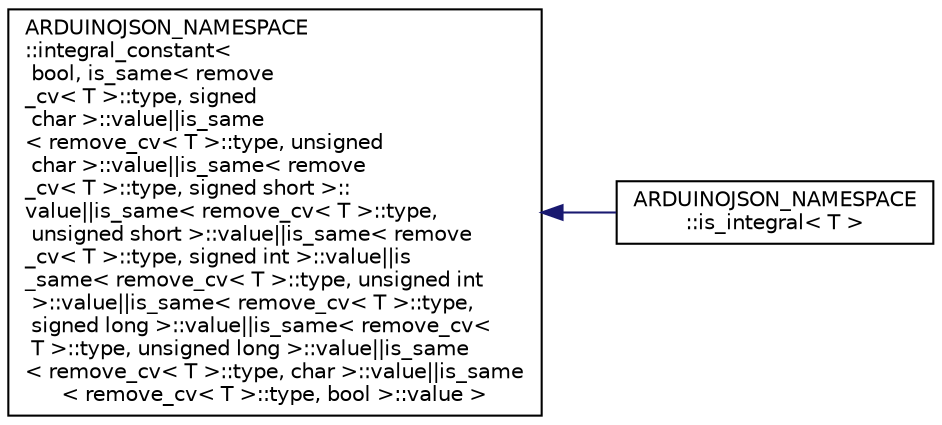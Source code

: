 digraph "Graphical Class Hierarchy"
{
 // LATEX_PDF_SIZE
  edge [fontname="Helvetica",fontsize="10",labelfontname="Helvetica",labelfontsize="10"];
  node [fontname="Helvetica",fontsize="10",shape=record];
  rankdir="LR";
  Node0 [label="ARDUINOJSON_NAMESPACE\l::integral_constant\<\l bool, is_same\< remove\l_cv\< T \>::type, signed\l char \>::value\|\|is_same\l\< remove_cv\< T \>::type, unsigned\l char \>::value\|\|is_same\< remove\l_cv\< T \>::type, signed short \>::\lvalue\|\|is_same\< remove_cv\< T \>::type,\l unsigned short \>::value\|\|is_same\< remove\l_cv\< T \>::type, signed int \>::value\|\|is\l_same\< remove_cv\< T \>::type, unsigned int\l \>::value\|\|is_same\< remove_cv\< T \>::type,\l signed long \>::value\|\|is_same\< remove_cv\<\l T \>::type, unsigned long \>::value\|\|is_same\l\< remove_cv\< T \>::type, char \>::value\|\|is_same\l\< remove_cv\< T \>::type, bool \>::value \>",height=0.2,width=0.4,color="black", fillcolor="white", style="filled",URL="$structARDUINOJSON__NAMESPACE_1_1integral__constant.html",tooltip=" "];
  Node0 -> Node1 [dir="back",color="midnightblue",fontsize="10",style="solid",fontname="Helvetica"];
  Node1 [label="ARDUINOJSON_NAMESPACE\l::is_integral\< T \>",height=0.2,width=0.4,color="black", fillcolor="white", style="filled",URL="$structARDUINOJSON__NAMESPACE_1_1is__integral.html",tooltip=" "];
}
